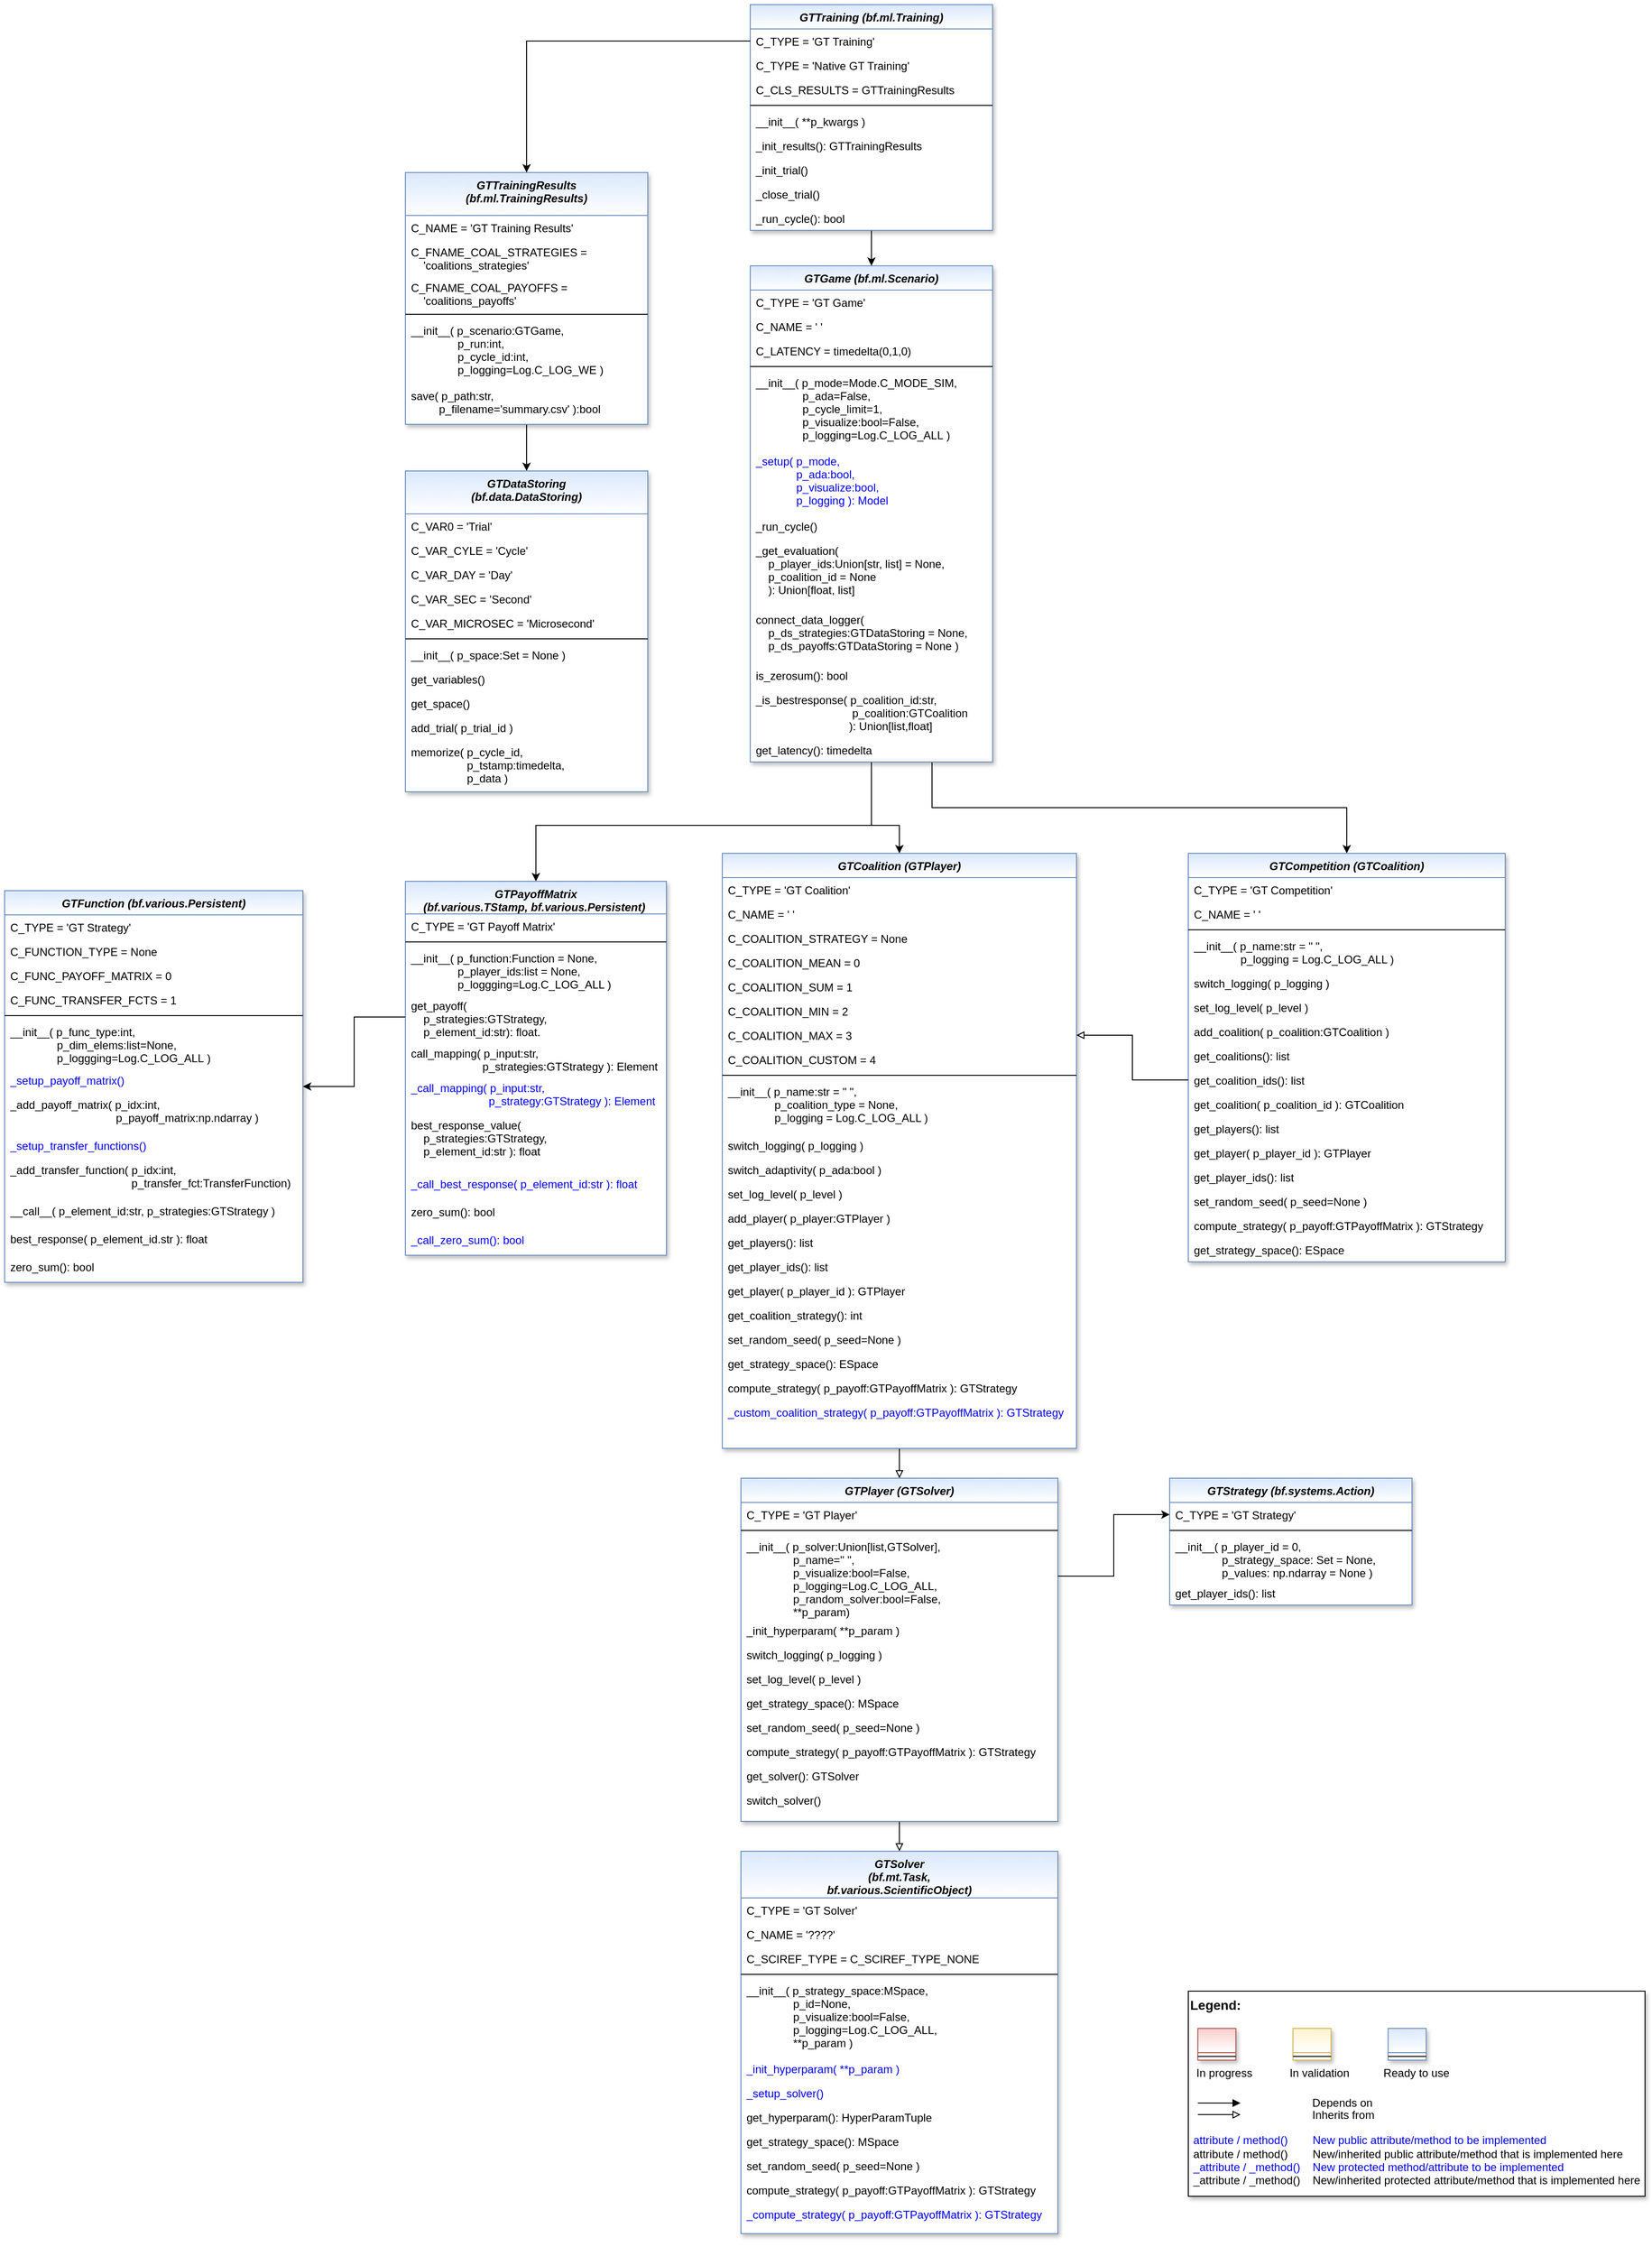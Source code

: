 <mxfile version="22.1.2" type="device">
  <diagram id="C5RBs43oDa-KdzZeNtuy" name="Page-1">
    <mxGraphModel dx="3770" dy="2610" grid="1" gridSize="10" guides="1" tooltips="1" connect="1" arrows="1" fold="1" page="1" pageScale="1" pageWidth="2336" pageHeight="1654" math="0" shadow="0">
      <root>
        <mxCell id="WIyWlLk6GJQsqaUBKTNV-0" />
        <mxCell id="WIyWlLk6GJQsqaUBKTNV-1" parent="WIyWlLk6GJQsqaUBKTNV-0" />
        <mxCell id="YwcJyiYA8xpYUULvoIaP-0" value="" style="group" parent="WIyWlLk6GJQsqaUBKTNV-1" vertex="1" connectable="0">
          <mxGeometry x="-400" y="1720" width="490" height="220" as="geometry" />
        </mxCell>
        <mxCell id="YwcJyiYA8xpYUULvoIaP-1" value="&lt;font color=&quot;#000000&quot; size=&quot;1&quot;&gt;&lt;b style=&quot;font-size: 14px&quot;&gt;Legend:&lt;br&gt;&lt;/b&gt;&lt;/font&gt;&lt;br&gt;&lt;br&gt;&lt;br&gt;&lt;font color=&quot;#0000ff&quot; style=&quot;font-size: 6px&quot;&gt;&lt;br&gt;&lt;/font&gt;&lt;span style=&quot;color: rgb(0 , 0 , 0)&quot;&gt;&lt;font style=&quot;font-size: 4px&quot;&gt;&amp;nbsp; &amp;nbsp;&lt;/font&gt;&amp;nbsp;In progress&amp;nbsp; &amp;nbsp; &amp;nbsp; &amp;nbsp; &amp;nbsp; &amp;nbsp; In validation&amp;nbsp; &amp;nbsp; &amp;nbsp; &amp;nbsp; &amp;nbsp; &amp;nbsp;Ready to use&lt;/span&gt;&lt;font color=&quot;#000000&quot;&gt;&amp;nbsp;&lt;br&gt;&lt;/font&gt;&lt;font color=&quot;#0000ff&quot;&gt;&lt;br&gt;&lt;br&gt;&lt;br&gt;&lt;br&gt;&amp;nbsp;attribute / method()&amp;nbsp; &amp;nbsp; &amp;nbsp; &amp;nbsp; New public attribute/method to be implemented&lt;/font&gt;&lt;br&gt;&lt;font color=&quot;#000000&quot;&gt;&amp;nbsp;&lt;/font&gt;&lt;font color=&quot;#000000&quot;&gt;attribute / method()&lt;span&gt; &lt;/span&gt;&amp;nbsp; &amp;nbsp; &amp;nbsp; &amp;nbsp;New/inherited public attribute/method that is implemented here&lt;br&gt;&lt;/font&gt;&lt;font color=&quot;#0000ff&quot;&gt;&amp;nbsp;_attribute /&amp;nbsp;&lt;/font&gt;&lt;font color=&quot;#0000ff&quot;&gt;_method()&amp;nbsp; &amp;nbsp; New protected method/attribute to be implemented&lt;/font&gt;&lt;br&gt;&lt;font color=&quot;#000000&quot;&gt;&amp;nbsp;_attribute / _method()&amp;nbsp; &amp;nbsp; New/inherited protected attribute/method that is implemented here&lt;br&gt;&lt;/font&gt;&lt;font color=&quot;#000000&quot;&gt;&lt;br&gt;&lt;br&gt;&lt;br&gt;&lt;br&gt;&lt;br&gt;&lt;/font&gt;" style="text;html=1;align=left;verticalAlign=top;whiteSpace=wrap;rounded=0;fontColor=#006600;strokeColor=#000000;shadow=1;fillColor=#ffffff;" parent="YwcJyiYA8xpYUULvoIaP-0" vertex="1">
          <mxGeometry width="490.0" height="220" as="geometry" />
        </mxCell>
        <mxCell id="YwcJyiYA8xpYUULvoIaP-2" value="Depends on" style="endArrow=block;html=1;labelPosition=right;verticalLabelPosition=middle;align=left;verticalAlign=middle;endFill=1;fontSize=12;" parent="YwcJyiYA8xpYUULvoIaP-0" edge="1">
          <mxGeometry x="-1623.125" y="-2180" width="51.042" height="50" as="geometry">
            <mxPoint x="10.208" y="120.003" as="sourcePoint" />
            <mxPoint x="55.991" y="120.003" as="targetPoint" />
            <mxPoint x="98" as="offset" />
            <Array as="points">
              <mxPoint x="30.625" y="120" />
            </Array>
          </mxGeometry>
        </mxCell>
        <mxCell id="YwcJyiYA8xpYUULvoIaP-3" value="Inherits from" style="endArrow=block;html=1;labelPosition=right;verticalLabelPosition=middle;align=left;verticalAlign=middle;endFill=0;fontSize=12;" parent="YwcJyiYA8xpYUULvoIaP-0" edge="1">
          <mxGeometry x="-1623.125" y="-2180" width="51.042" height="50" as="geometry">
            <mxPoint x="10.208" y="132.385" as="sourcePoint" />
            <mxPoint x="55.991" y="132.385" as="targetPoint" />
            <mxPoint x="98" y="1" as="offset" />
          </mxGeometry>
        </mxCell>
        <mxCell id="YwcJyiYA8xpYUULvoIaP-4" value="" style="swimlane;fontStyle=3;align=center;verticalAlign=top;childLayout=stackLayout;horizontal=1;startSize=26;horizontalStack=0;resizeParent=1;resizeLast=0;collapsible=1;marginBottom=0;rounded=0;shadow=1;strokeWidth=1;fillColor=#f8cecc;strokeColor=#b85450;gradientColor=#ffffff;swimlaneFillColor=#ffffff;" parent="YwcJyiYA8xpYUULvoIaP-0" vertex="1">
          <mxGeometry x="10.208" y="40" width="40.833" height="34" as="geometry">
            <mxRectangle x="230" y="140" width="160" height="26" as="alternateBounds" />
          </mxGeometry>
        </mxCell>
        <mxCell id="YwcJyiYA8xpYUULvoIaP-5" value="" style="line;html=1;strokeWidth=1;align=left;verticalAlign=middle;spacingTop=-1;spacingLeft=3;spacingRight=3;rotatable=0;labelPosition=right;points=[];portConstraint=eastwest;" parent="YwcJyiYA8xpYUULvoIaP-4" vertex="1">
          <mxGeometry y="26" width="40.833" height="8" as="geometry" />
        </mxCell>
        <mxCell id="YwcJyiYA8xpYUULvoIaP-6" value="" style="swimlane;fontStyle=3;align=center;verticalAlign=top;childLayout=stackLayout;horizontal=1;startSize=26;horizontalStack=0;resizeParent=1;resizeLast=0;collapsible=1;marginBottom=0;rounded=0;shadow=1;strokeWidth=1;fillColor=#fff2cc;strokeColor=#d6b656;gradientColor=#ffffff;swimlaneFillColor=#ffffff;" parent="YwcJyiYA8xpYUULvoIaP-0" vertex="1">
          <mxGeometry x="112.292" y="40" width="40.833" height="34" as="geometry">
            <mxRectangle x="230" y="140" width="160" height="26" as="alternateBounds" />
          </mxGeometry>
        </mxCell>
        <mxCell id="YwcJyiYA8xpYUULvoIaP-7" value="" style="line;html=1;strokeWidth=1;align=left;verticalAlign=middle;spacingTop=-1;spacingLeft=3;spacingRight=3;rotatable=0;labelPosition=right;points=[];portConstraint=eastwest;" parent="YwcJyiYA8xpYUULvoIaP-6" vertex="1">
          <mxGeometry y="26" width="40.833" height="8" as="geometry" />
        </mxCell>
        <mxCell id="YwcJyiYA8xpYUULvoIaP-8" value="" style="swimlane;fontStyle=3;align=center;verticalAlign=top;childLayout=stackLayout;horizontal=1;startSize=26;horizontalStack=0;resizeParent=1;resizeLast=0;collapsible=1;marginBottom=0;rounded=0;shadow=1;strokeWidth=1;fillColor=#dae8fc;strokeColor=#6c8ebf;gradientColor=#ffffff;swimlaneFillColor=#ffffff;" parent="YwcJyiYA8xpYUULvoIaP-0" vertex="1">
          <mxGeometry x="214.375" y="40" width="40.833" height="34" as="geometry">
            <mxRectangle x="230" y="140" width="160" height="26" as="alternateBounds" />
          </mxGeometry>
        </mxCell>
        <mxCell id="YwcJyiYA8xpYUULvoIaP-9" value="" style="line;html=1;strokeWidth=1;align=left;verticalAlign=middle;spacingTop=-1;spacingLeft=3;spacingRight=3;rotatable=0;labelPosition=right;points=[];portConstraint=eastwest;" parent="YwcJyiYA8xpYUULvoIaP-8" vertex="1">
          <mxGeometry y="26" width="40.833" height="8" as="geometry" />
        </mxCell>
        <mxCell id="B3U6xe70-WNpAOuPaKyA-0" style="edgeStyle=orthogonalEdgeStyle;rounded=0;orthogonalLoop=1;jettySize=auto;html=1;exitX=0.5;exitY=1;exitDx=0;exitDy=0;strokeColor=#000000;fontSize=12;fontColor=#FF0000;entryX=0.5;entryY=0;entryDx=0;entryDy=0;" parent="WIyWlLk6GJQsqaUBKTNV-1" source="B3U6xe70-WNpAOuPaKyA-3" target="B3U6xe70-WNpAOuPaKyA-24" edge="1">
          <mxGeometry relative="1" as="geometry">
            <Array as="points">
              <mxPoint x="-740" y="470" />
              <mxPoint x="-710" y="470" />
            </Array>
            <mxPoint x="-611.44" y="534.836" as="sourcePoint" />
          </mxGeometry>
        </mxCell>
        <mxCell id="B3U6xe70-WNpAOuPaKyA-1" style="edgeStyle=orthogonalEdgeStyle;rounded=0;orthogonalLoop=1;jettySize=auto;html=1;exitX=0.5;exitY=1;exitDx=0;exitDy=0;strokeColor=#000000;fontSize=12;fontColor=#FF0000;entryX=0.5;entryY=0;entryDx=0;entryDy=0;" parent="WIyWlLk6GJQsqaUBKTNV-1" source="B3U6xe70-WNpAOuPaKyA-3" target="B3U6xe70-WNpAOuPaKyA-44" edge="1">
          <mxGeometry relative="1" as="geometry">
            <Array as="points">
              <mxPoint x="-740" y="470" />
              <mxPoint x="-1100" y="470" />
            </Array>
            <mxPoint x="-611.44" y="532.47" as="sourcePoint" />
          </mxGeometry>
        </mxCell>
        <mxCell id="B3U6xe70-WNpAOuPaKyA-2" style="edgeStyle=orthogonalEdgeStyle;rounded=0;orthogonalLoop=1;jettySize=auto;html=1;exitX=0.75;exitY=1;exitDx=0;exitDy=0;entryX=0.5;entryY=0;entryDx=0;entryDy=0;" parent="WIyWlLk6GJQsqaUBKTNV-1" source="B3U6xe70-WNpAOuPaKyA-3" target="B3U6xe70-WNpAOuPaKyA-70" edge="1">
          <mxGeometry relative="1" as="geometry" />
        </mxCell>
        <mxCell id="B3U6xe70-WNpAOuPaKyA-3" value="GTGame (bf.ml.Scenario)" style="swimlane;fontStyle=3;align=center;verticalAlign=top;childLayout=stackLayout;horizontal=1;startSize=26;horizontalStack=0;resizeParent=1;resizeLast=0;collapsible=1;marginBottom=0;rounded=0;shadow=1;strokeWidth=1;fillColor=#dae8fc;strokeColor=#6c8ebf;swimlaneFillColor=#ffffff;gradientColor=#FFFFFF;" parent="WIyWlLk6GJQsqaUBKTNV-1" vertex="1">
          <mxGeometry x="-870" y="-130" width="260" height="532" as="geometry">
            <mxRectangle x="230" y="140" width="160" height="26" as="alternateBounds" />
          </mxGeometry>
        </mxCell>
        <mxCell id="B3U6xe70-WNpAOuPaKyA-4" value="C_TYPE = &#39;GT Game&#39;" style="text;align=left;verticalAlign=top;spacingLeft=4;spacingRight=4;overflow=hidden;rotatable=0;points=[[0,0.5],[1,0.5]];portConstraint=eastwest;" parent="B3U6xe70-WNpAOuPaKyA-3" vertex="1">
          <mxGeometry y="26" width="260" height="26" as="geometry" />
        </mxCell>
        <mxCell id="B3U6xe70-WNpAOuPaKyA-128" value="C_NAME = &#39; &#39;" style="text;align=left;verticalAlign=top;spacingLeft=4;spacingRight=4;overflow=hidden;rotatable=0;points=[[0,0.5],[1,0.5]];portConstraint=eastwest;" parent="B3U6xe70-WNpAOuPaKyA-3" vertex="1">
          <mxGeometry y="52" width="260" height="26" as="geometry" />
        </mxCell>
        <mxCell id="rAsG8wgiOkF3qRqudW2F-1" value="C_LATENCY = timedelta(0,1,0)" style="text;align=left;verticalAlign=top;spacingLeft=4;spacingRight=4;overflow=hidden;rotatable=0;points=[[0,0.5],[1,0.5]];portConstraint=eastwest;" parent="B3U6xe70-WNpAOuPaKyA-3" vertex="1">
          <mxGeometry y="78" width="260" height="26" as="geometry" />
        </mxCell>
        <mxCell id="B3U6xe70-WNpAOuPaKyA-5" value="" style="line;html=1;strokeWidth=1;align=left;verticalAlign=middle;spacingTop=-1;spacingLeft=3;spacingRight=3;rotatable=0;labelPosition=right;points=[];portConstraint=eastwest;" parent="B3U6xe70-WNpAOuPaKyA-3" vertex="1">
          <mxGeometry y="104" width="260" height="8" as="geometry" />
        </mxCell>
        <mxCell id="B3U6xe70-WNpAOuPaKyA-6" value="__init__( p_mode=Mode.C_MODE_SIM,&#xa;               p_ada=False,&#xa;               p_cycle_limit=1,&#xa;               p_visualize:bool=False,&#xa;               p_logging=Log.C_LOG_ALL )" style="text;align=left;verticalAlign=top;spacingLeft=4;spacingRight=4;overflow=hidden;rotatable=0;points=[[0,0.5],[1,0.5]];portConstraint=eastwest;fontColor=#000000;strokeColor=none;dashed=1;" parent="B3U6xe70-WNpAOuPaKyA-3" vertex="1">
          <mxGeometry y="112" width="260" height="84" as="geometry" />
        </mxCell>
        <mxCell id="B3U6xe70-WNpAOuPaKyA-7" value="_setup( p_mode,&#xa;             p_ada:bool,&#xa;             p_visualize:bool,&#xa;             p_logging ): Model" style="text;align=left;verticalAlign=top;spacingLeft=4;spacingRight=4;overflow=hidden;rotatable=0;points=[[0,0.5],[1,0.5]];portConstraint=eastwest;fontColor=#0000FF;" parent="B3U6xe70-WNpAOuPaKyA-3" vertex="1">
          <mxGeometry y="196" width="260" height="70" as="geometry" />
        </mxCell>
        <mxCell id="B3U6xe70-WNpAOuPaKyA-8" value="_run_cycle()" style="text;align=left;verticalAlign=top;spacingLeft=4;spacingRight=4;overflow=hidden;rotatable=0;points=[[0,0.5],[1,0.5]];portConstraint=eastwest;" parent="B3U6xe70-WNpAOuPaKyA-3" vertex="1">
          <mxGeometry y="266" width="260" height="26" as="geometry" />
        </mxCell>
        <mxCell id="B3U6xe70-WNpAOuPaKyA-9" value="_get_evaluation(&#xa;    p_player_ids:Union[str, list] = None,&#xa;    p_coalition_id = None&#xa;    ): Union[float, list]" style="text;align=left;verticalAlign=top;spacingLeft=4;spacingRight=4;overflow=hidden;rotatable=0;points=[[0,0.5],[1,0.5]];portConstraint=eastwest;" parent="B3U6xe70-WNpAOuPaKyA-3" vertex="1">
          <mxGeometry y="292" width="260" height="74" as="geometry" />
        </mxCell>
        <mxCell id="B3U6xe70-WNpAOuPaKyA-129" value="connect_data_logger(&#xa;    p_ds_strategies:GTDataStoring = None,&#xa;    p_ds_payoffs:GTDataStoring = None )" style="text;align=left;verticalAlign=top;spacingLeft=4;spacingRight=4;overflow=hidden;rotatable=0;points=[[0,0.5],[1,0.5]];portConstraint=eastwest;" parent="B3U6xe70-WNpAOuPaKyA-3" vertex="1">
          <mxGeometry y="366" width="260" height="60" as="geometry" />
        </mxCell>
        <mxCell id="r4KT35VXYHTNUlkVge_L-0" value="is_zerosum(): bool" style="text;align=left;verticalAlign=top;spacingLeft=4;spacingRight=4;overflow=hidden;rotatable=0;points=[[0,0.5],[1,0.5]];portConstraint=eastwest;fontColor=#000000;" parent="B3U6xe70-WNpAOuPaKyA-3" vertex="1">
          <mxGeometry y="426" width="260" height="26" as="geometry" />
        </mxCell>
        <mxCell id="r4KT35VXYHTNUlkVge_L-1" value="_is_bestresponse( p_coalition_id:str,&#xa;                               p_coalition:GTCoalition&#xa;                              ): Union[list,float]&#xa;" style="text;align=left;verticalAlign=top;spacingLeft=4;spacingRight=4;overflow=hidden;rotatable=0;points=[[0,0.5],[1,0.5]];portConstraint=eastwest;fontColor=#000000;" parent="B3U6xe70-WNpAOuPaKyA-3" vertex="1">
          <mxGeometry y="452" width="260" height="54" as="geometry" />
        </mxCell>
        <mxCell id="rAsG8wgiOkF3qRqudW2F-2" value="get_latency(): timedelta" style="text;align=left;verticalAlign=top;spacingLeft=4;spacingRight=4;overflow=hidden;rotatable=0;points=[[0,0.5],[1,0.5]];portConstraint=eastwest;fontColor=#000000;" parent="B3U6xe70-WNpAOuPaKyA-3" vertex="1">
          <mxGeometry y="506" width="260" height="26" as="geometry" />
        </mxCell>
        <mxCell id="B3U6xe70-WNpAOuPaKyA-10" style="edgeStyle=orthogonalEdgeStyle;rounded=0;orthogonalLoop=1;jettySize=auto;html=1;exitX=0.5;exitY=1;exitDx=0;exitDy=0;strokeColor=#000000;fontSize=12;fontColor=#FF0000;endArrow=block;endFill=0;" parent="WIyWlLk6GJQsqaUBKTNV-1" source="B3U6xe70-WNpAOuPaKyA-11" target="B3U6xe70-WNpAOuPaKyA-34" edge="1">
          <mxGeometry relative="1" as="geometry" />
        </mxCell>
        <mxCell id="B3U6xe70-WNpAOuPaKyA-11" value="GTPlayer (GTSolver)" style="swimlane;fontStyle=3;align=center;verticalAlign=top;childLayout=stackLayout;horizontal=1;startSize=26;horizontalStack=0;resizeParent=1;resizeLast=0;collapsible=1;marginBottom=0;rounded=0;shadow=1;strokeWidth=1;fillColor=#dae8fc;strokeColor=#6c8ebf;swimlaneFillColor=#ffffff;gradientColor=#FFFFFF;" parent="WIyWlLk6GJQsqaUBKTNV-1" vertex="1">
          <mxGeometry x="-880" y="1170" width="340" height="368" as="geometry">
            <mxRectangle x="230" y="140" width="160" height="26" as="alternateBounds" />
          </mxGeometry>
        </mxCell>
        <mxCell id="B3U6xe70-WNpAOuPaKyA-12" value="C_TYPE = &#39;GT Player&#39;" style="text;align=left;verticalAlign=top;spacingLeft=4;spacingRight=4;overflow=hidden;rotatable=0;points=[[0,0.5],[1,0.5]];portConstraint=eastwest;" parent="B3U6xe70-WNpAOuPaKyA-11" vertex="1">
          <mxGeometry y="26" width="340" height="26" as="geometry" />
        </mxCell>
        <mxCell id="B3U6xe70-WNpAOuPaKyA-13" value="" style="line;html=1;strokeWidth=1;align=left;verticalAlign=middle;spacingTop=-1;spacingLeft=3;spacingRight=3;rotatable=0;labelPosition=right;points=[];portConstraint=eastwest;" parent="B3U6xe70-WNpAOuPaKyA-11" vertex="1">
          <mxGeometry y="52" width="340" height="8" as="geometry" />
        </mxCell>
        <mxCell id="B3U6xe70-WNpAOuPaKyA-14" value="__init__( p_solver:Union[list,GTSolver],&#xa;               p_name=&#39;&#39; &quot;,&#xa;               p_visualize:bool=False,&#xa;               p_logging=Log.C_LOG_ALL,&#xa;               p_random_solver:bool=False,&#xa;               **p_param)" style="text;align=left;verticalAlign=top;spacingLeft=4;spacingRight=4;overflow=hidden;rotatable=0;points=[[0,0.5],[1,0.5]];portConstraint=eastwest;fontColor=#000000;strokeColor=none;dashed=1;" parent="B3U6xe70-WNpAOuPaKyA-11" vertex="1">
          <mxGeometry y="60" width="340" height="90" as="geometry" />
        </mxCell>
        <mxCell id="B3U6xe70-WNpAOuPaKyA-15" value="_init_hyperparam( **p_param )" style="text;align=left;verticalAlign=top;spacingLeft=4;spacingRight=4;overflow=hidden;rotatable=0;points=[[0,0.5],[1,0.5]];portConstraint=eastwest;" parent="B3U6xe70-WNpAOuPaKyA-11" vertex="1">
          <mxGeometry y="150" width="340" height="26" as="geometry" />
        </mxCell>
        <mxCell id="B3U6xe70-WNpAOuPaKyA-100" value="switch_logging( p_logging )" style="text;align=left;verticalAlign=top;spacingLeft=4;spacingRight=4;overflow=hidden;rotatable=0;points=[[0,0.5],[1,0.5]];portConstraint=eastwest;" parent="B3U6xe70-WNpAOuPaKyA-11" vertex="1">
          <mxGeometry y="176" width="340" height="26" as="geometry" />
        </mxCell>
        <mxCell id="B3U6xe70-WNpAOuPaKyA-101" value="set_log_level( p_level )" style="text;align=left;verticalAlign=top;spacingLeft=4;spacingRight=4;overflow=hidden;rotatable=0;points=[[0,0.5],[1,0.5]];portConstraint=eastwest;" parent="B3U6xe70-WNpAOuPaKyA-11" vertex="1">
          <mxGeometry y="202" width="340" height="26" as="geometry" />
        </mxCell>
        <mxCell id="B3U6xe70-WNpAOuPaKyA-102" value="get_strategy_space(): MSpace" style="text;align=left;verticalAlign=top;spacingLeft=4;spacingRight=4;overflow=hidden;rotatable=0;points=[[0,0.5],[1,0.5]];portConstraint=eastwest;" parent="B3U6xe70-WNpAOuPaKyA-11" vertex="1">
          <mxGeometry y="228" width="340" height="26" as="geometry" />
        </mxCell>
        <mxCell id="B3U6xe70-WNpAOuPaKyA-16" value="set_random_seed( p_seed=None )" style="text;align=left;verticalAlign=top;spacingLeft=4;spacingRight=4;overflow=hidden;rotatable=0;points=[[0,0.5],[1,0.5]];portConstraint=eastwest;" parent="B3U6xe70-WNpAOuPaKyA-11" vertex="1">
          <mxGeometry y="254" width="340" height="26" as="geometry" />
        </mxCell>
        <mxCell id="B3U6xe70-WNpAOuPaKyA-17" value="compute_strategy( p_payoff:GTPayoffMatrix ): GTStrategy" style="text;align=left;verticalAlign=top;spacingLeft=4;spacingRight=4;overflow=hidden;rotatable=0;points=[[0,0.5],[1,0.5]];portConstraint=eastwest;" parent="B3U6xe70-WNpAOuPaKyA-11" vertex="1">
          <mxGeometry y="280" width="340" height="26" as="geometry" />
        </mxCell>
        <mxCell id="MyGx6jRDOTwCbTWjs4LP-0" value="get_solver(): GTSolver" style="text;align=left;verticalAlign=top;spacingLeft=4;spacingRight=4;overflow=hidden;rotatable=0;points=[[0,0.5],[1,0.5]];portConstraint=eastwest;" parent="B3U6xe70-WNpAOuPaKyA-11" vertex="1">
          <mxGeometry y="306" width="340" height="26" as="geometry" />
        </mxCell>
        <mxCell id="B3U6xe70-WNpAOuPaKyA-103" value="switch_solver()" style="text;align=left;verticalAlign=top;spacingLeft=4;spacingRight=4;overflow=hidden;rotatable=0;points=[[0,0.5],[1,0.5]];portConstraint=eastwest;" parent="B3U6xe70-WNpAOuPaKyA-11" vertex="1">
          <mxGeometry y="332" width="340" height="26" as="geometry" />
        </mxCell>
        <mxCell id="B3U6xe70-WNpAOuPaKyA-18" value="GTStrategy (bf.systems.Action)" style="swimlane;fontStyle=3;align=center;verticalAlign=top;childLayout=stackLayout;horizontal=1;startSize=26;horizontalStack=0;resizeParent=1;resizeLast=0;collapsible=1;marginBottom=0;rounded=0;shadow=1;strokeWidth=1;fillColor=#dae8fc;strokeColor=#6c8ebf;swimlaneFillColor=#ffffff;gradientColor=#FFFFFF;" parent="WIyWlLk6GJQsqaUBKTNV-1" vertex="1">
          <mxGeometry x="-420" y="1170" width="260" height="136" as="geometry">
            <mxRectangle x="230" y="140" width="160" height="26" as="alternateBounds" />
          </mxGeometry>
        </mxCell>
        <mxCell id="B3U6xe70-WNpAOuPaKyA-19" value="C_TYPE = &#39;GT Strategy&#39;" style="text;align=left;verticalAlign=top;spacingLeft=4;spacingRight=4;overflow=hidden;rotatable=0;points=[[0,0.5],[1,0.5]];portConstraint=eastwest;" parent="B3U6xe70-WNpAOuPaKyA-18" vertex="1">
          <mxGeometry y="26" width="260" height="26" as="geometry" />
        </mxCell>
        <mxCell id="B3U6xe70-WNpAOuPaKyA-20" value="" style="line;html=1;strokeWidth=1;align=left;verticalAlign=middle;spacingTop=-1;spacingLeft=3;spacingRight=3;rotatable=0;labelPosition=right;points=[];portConstraint=eastwest;" parent="B3U6xe70-WNpAOuPaKyA-18" vertex="1">
          <mxGeometry y="52" width="260" height="8" as="geometry" />
        </mxCell>
        <mxCell id="B3U6xe70-WNpAOuPaKyA-21" value="__init__( p_player_id = 0,&#xa;               p_strategy_space: Set = None,&#xa;               p_values: np.ndarray = None )" style="text;align=left;verticalAlign=top;spacingLeft=4;spacingRight=4;overflow=hidden;rotatable=0;points=[[0,0.5],[1,0.5]];portConstraint=eastwest;fontColor=#000000;strokeColor=none;dashed=1;" parent="B3U6xe70-WNpAOuPaKyA-18" vertex="1">
          <mxGeometry y="60" width="260" height="50" as="geometry" />
        </mxCell>
        <mxCell id="B3U6xe70-WNpAOuPaKyA-22" value="get_player_ids(): list" style="text;align=left;verticalAlign=top;spacingLeft=4;spacingRight=4;overflow=hidden;rotatable=0;points=[[0,0.5],[1,0.5]];portConstraint=eastwest;fontColor=#000000;strokeColor=none;dashed=1;" parent="B3U6xe70-WNpAOuPaKyA-18" vertex="1">
          <mxGeometry y="110" width="260" height="26" as="geometry" />
        </mxCell>
        <mxCell id="B3U6xe70-WNpAOuPaKyA-23" style="edgeStyle=orthogonalEdgeStyle;rounded=0;orthogonalLoop=1;jettySize=auto;html=1;exitX=0.5;exitY=1;exitDx=0;exitDy=0;entryX=0.5;entryY=0;entryDx=0;entryDy=0;strokeColor=#000000;fontSize=12;fontColor=#FF0000;endArrow=block;endFill=0;" parent="WIyWlLk6GJQsqaUBKTNV-1" source="B3U6xe70-WNpAOuPaKyA-24" target="B3U6xe70-WNpAOuPaKyA-11" edge="1">
          <mxGeometry relative="1" as="geometry" />
        </mxCell>
        <mxCell id="B3U6xe70-WNpAOuPaKyA-24" value="GTCoalition (GTPlayer)" style="swimlane;fontStyle=3;align=center;verticalAlign=top;childLayout=stackLayout;horizontal=1;startSize=26;horizontalStack=0;resizeParent=1;resizeLast=0;collapsible=1;marginBottom=0;rounded=0;shadow=1;strokeWidth=1;fillColor=#dae8fc;strokeColor=#6c8ebf;swimlaneFillColor=#ffffff;gradientColor=#FFFFFF;" parent="WIyWlLk6GJQsqaUBKTNV-1" vertex="1">
          <mxGeometry x="-900" y="500" width="380" height="638" as="geometry">
            <mxRectangle x="230" y="140" width="160" height="26" as="alternateBounds" />
          </mxGeometry>
        </mxCell>
        <mxCell id="B3U6xe70-WNpAOuPaKyA-25" value="C_TYPE = &#39;GT Coalition&#39;" style="text;align=left;verticalAlign=top;spacingLeft=4;spacingRight=4;overflow=hidden;rotatable=0;points=[[0,0.5],[1,0.5]];portConstraint=eastwest;" parent="B3U6xe70-WNpAOuPaKyA-24" vertex="1">
          <mxGeometry y="26" width="380" height="26" as="geometry" />
        </mxCell>
        <mxCell id="B3U6xe70-WNpAOuPaKyA-104" value="C_NAME = &#39; &#39;" style="text;align=left;verticalAlign=top;spacingLeft=4;spacingRight=4;overflow=hidden;rotatable=0;points=[[0,0.5],[1,0.5]];portConstraint=eastwest;" parent="B3U6xe70-WNpAOuPaKyA-24" vertex="1">
          <mxGeometry y="52" width="380" height="26" as="geometry" />
        </mxCell>
        <mxCell id="B3U6xe70-WNpAOuPaKyA-105" value="C_COALITION_STRATEGY = None" style="text;align=left;verticalAlign=top;spacingLeft=4;spacingRight=4;overflow=hidden;rotatable=0;points=[[0,0.5],[1,0.5]];portConstraint=eastwest;" parent="B3U6xe70-WNpAOuPaKyA-24" vertex="1">
          <mxGeometry y="78" width="380" height="26" as="geometry" />
        </mxCell>
        <mxCell id="B3U6xe70-WNpAOuPaKyA-110" value="C_COALITION_MEAN = 0" style="text;align=left;verticalAlign=top;spacingLeft=4;spacingRight=4;overflow=hidden;rotatable=0;points=[[0,0.5],[1,0.5]];portConstraint=eastwest;" parent="B3U6xe70-WNpAOuPaKyA-24" vertex="1">
          <mxGeometry y="104" width="380" height="26" as="geometry" />
        </mxCell>
        <mxCell id="B3U6xe70-WNpAOuPaKyA-109" value="C_COALITION_SUM = 1" style="text;align=left;verticalAlign=top;spacingLeft=4;spacingRight=4;overflow=hidden;rotatable=0;points=[[0,0.5],[1,0.5]];portConstraint=eastwest;" parent="B3U6xe70-WNpAOuPaKyA-24" vertex="1">
          <mxGeometry y="130" width="380" height="26" as="geometry" />
        </mxCell>
        <mxCell id="B3U6xe70-WNpAOuPaKyA-107" value="C_COALITION_MIN = 2" style="text;align=left;verticalAlign=top;spacingLeft=4;spacingRight=4;overflow=hidden;rotatable=0;points=[[0,0.5],[1,0.5]];portConstraint=eastwest;" parent="B3U6xe70-WNpAOuPaKyA-24" vertex="1">
          <mxGeometry y="156" width="380" height="26" as="geometry" />
        </mxCell>
        <mxCell id="B3U6xe70-WNpAOuPaKyA-108" value="C_COALITION_MAX = 3" style="text;align=left;verticalAlign=top;spacingLeft=4;spacingRight=4;overflow=hidden;rotatable=0;points=[[0,0.5],[1,0.5]];portConstraint=eastwest;" parent="B3U6xe70-WNpAOuPaKyA-24" vertex="1">
          <mxGeometry y="182" width="380" height="26" as="geometry" />
        </mxCell>
        <mxCell id="B3U6xe70-WNpAOuPaKyA-106" value="C_COALITION_CUSTOM = 4" style="text;align=left;verticalAlign=top;spacingLeft=4;spacingRight=4;overflow=hidden;rotatable=0;points=[[0,0.5],[1,0.5]];portConstraint=eastwest;" parent="B3U6xe70-WNpAOuPaKyA-24" vertex="1">
          <mxGeometry y="208" width="380" height="26" as="geometry" />
        </mxCell>
        <mxCell id="B3U6xe70-WNpAOuPaKyA-26" value="" style="line;html=1;strokeWidth=1;align=left;verticalAlign=middle;spacingTop=-1;spacingLeft=3;spacingRight=3;rotatable=0;labelPosition=right;points=[];portConstraint=eastwest;" parent="B3U6xe70-WNpAOuPaKyA-24" vertex="1">
          <mxGeometry y="234" width="380" height="8" as="geometry" />
        </mxCell>
        <mxCell id="B3U6xe70-WNpAOuPaKyA-27" value="__init__( p_name:str = &quot; &quot;,&#xa;               p_coalition_type = None,&#xa;               p_logging = Log.C_LOG_ALL )" style="text;align=left;verticalAlign=top;spacingLeft=4;spacingRight=4;overflow=hidden;rotatable=0;points=[[0,0.5],[1,0.5]];portConstraint=eastwest;fontColor=#000000;strokeColor=none;dashed=1;" parent="B3U6xe70-WNpAOuPaKyA-24" vertex="1">
          <mxGeometry y="242" width="380" height="58" as="geometry" />
        </mxCell>
        <mxCell id="B3U6xe70-WNpAOuPaKyA-111" value="switch_logging( p_logging )" style="text;align=left;verticalAlign=top;spacingLeft=4;spacingRight=4;overflow=hidden;rotatable=0;points=[[0,0.5],[1,0.5]];portConstraint=eastwest;" parent="B3U6xe70-WNpAOuPaKyA-24" vertex="1">
          <mxGeometry y="300" width="380" height="26" as="geometry" />
        </mxCell>
        <mxCell id="q94ubmj8k_Kv9LnCzs1b-0" value="switch_adaptivity( p_ada:bool )" style="text;align=left;verticalAlign=top;spacingLeft=4;spacingRight=4;overflow=hidden;rotatable=0;points=[[0,0.5],[1,0.5]];portConstraint=eastwest;" parent="B3U6xe70-WNpAOuPaKyA-24" vertex="1">
          <mxGeometry y="326" width="380" height="26" as="geometry" />
        </mxCell>
        <mxCell id="B3U6xe70-WNpAOuPaKyA-112" value="set_log_level( p_level )" style="text;align=left;verticalAlign=top;spacingLeft=4;spacingRight=4;overflow=hidden;rotatable=0;points=[[0,0.5],[1,0.5]];portConstraint=eastwest;" parent="B3U6xe70-WNpAOuPaKyA-24" vertex="1">
          <mxGeometry y="352" width="380" height="26" as="geometry" />
        </mxCell>
        <mxCell id="B3U6xe70-WNpAOuPaKyA-28" value="add_player( p_player:GTPlayer )" style="text;align=left;verticalAlign=top;spacingLeft=4;spacingRight=4;overflow=hidden;rotatable=0;points=[[0,0.5],[1,0.5]];portConstraint=eastwest;" parent="B3U6xe70-WNpAOuPaKyA-24" vertex="1">
          <mxGeometry y="378" width="380" height="26" as="geometry" />
        </mxCell>
        <mxCell id="B3U6xe70-WNpAOuPaKyA-29" value="get_players(): list" style="text;align=left;verticalAlign=top;spacingLeft=4;spacingRight=4;overflow=hidden;rotatable=0;points=[[0,0.5],[1,0.5]];portConstraint=eastwest;" parent="B3U6xe70-WNpAOuPaKyA-24" vertex="1">
          <mxGeometry y="404" width="380" height="26" as="geometry" />
        </mxCell>
        <mxCell id="B3U6xe70-WNpAOuPaKyA-30" value="get_player_ids(): list" style="text;align=left;verticalAlign=top;spacingLeft=4;spacingRight=4;overflow=hidden;rotatable=0;points=[[0,0.5],[1,0.5]];portConstraint=eastwest;" parent="B3U6xe70-WNpAOuPaKyA-24" vertex="1">
          <mxGeometry y="430" width="380" height="26" as="geometry" />
        </mxCell>
        <mxCell id="B3U6xe70-WNpAOuPaKyA-31" value="get_player( p_player_id ): GTPlayer" style="text;align=left;verticalAlign=top;spacingLeft=4;spacingRight=4;overflow=hidden;rotatable=0;points=[[0,0.5],[1,0.5]];portConstraint=eastwest;" parent="B3U6xe70-WNpAOuPaKyA-24" vertex="1">
          <mxGeometry y="456" width="380" height="26" as="geometry" />
        </mxCell>
        <mxCell id="B3U6xe70-WNpAOuPaKyA-114" value="get_coalition_strategy(): int" style="text;align=left;verticalAlign=top;spacingLeft=4;spacingRight=4;overflow=hidden;rotatable=0;points=[[0,0.5],[1,0.5]];portConstraint=eastwest;" parent="B3U6xe70-WNpAOuPaKyA-24" vertex="1">
          <mxGeometry y="482" width="380" height="26" as="geometry" />
        </mxCell>
        <mxCell id="B3U6xe70-WNpAOuPaKyA-32" value="set_random_seed( p_seed=None )" style="text;align=left;verticalAlign=top;spacingLeft=4;spacingRight=4;overflow=hidden;rotatable=0;points=[[0,0.5],[1,0.5]];portConstraint=eastwest;" parent="B3U6xe70-WNpAOuPaKyA-24" vertex="1">
          <mxGeometry y="508" width="380" height="26" as="geometry" />
        </mxCell>
        <mxCell id="B3U6xe70-WNpAOuPaKyA-115" value="get_strategy_space(): ESpace" style="text;align=left;verticalAlign=top;spacingLeft=4;spacingRight=4;overflow=hidden;rotatable=0;points=[[0,0.5],[1,0.5]];portConstraint=eastwest;" parent="B3U6xe70-WNpAOuPaKyA-24" vertex="1">
          <mxGeometry y="534" width="380" height="26" as="geometry" />
        </mxCell>
        <mxCell id="B3U6xe70-WNpAOuPaKyA-33" value="compute_strategy( p_payoff:GTPayoffMatrix ): GTStrategy" style="text;align=left;verticalAlign=top;spacingLeft=4;spacingRight=4;overflow=hidden;rotatable=0;points=[[0,0.5],[1,0.5]];portConstraint=eastwest;" parent="B3U6xe70-WNpAOuPaKyA-24" vertex="1">
          <mxGeometry y="560" width="380" height="26" as="geometry" />
        </mxCell>
        <mxCell id="r4KT35VXYHTNUlkVge_L-2" value="_custom_coalition_strategy( p_payoff:GTPayoffMatrix ): GTStrategy" style="text;align=left;verticalAlign=top;spacingLeft=4;spacingRight=4;overflow=hidden;rotatable=0;points=[[0,0.5],[1,0.5]];portConstraint=eastwest;fontColor=#0000FF;" parent="B3U6xe70-WNpAOuPaKyA-24" vertex="1">
          <mxGeometry y="586" width="380" height="26" as="geometry" />
        </mxCell>
        <mxCell id="B3U6xe70-WNpAOuPaKyA-34" value="GTSolver&#xa;(bf.mt.Task,&#xa;bf.various.ScientificObject)" style="swimlane;fontStyle=3;align=center;verticalAlign=top;childLayout=stackLayout;horizontal=1;startSize=50;horizontalStack=0;resizeParent=1;resizeLast=0;collapsible=1;marginBottom=0;rounded=0;shadow=1;strokeWidth=1;fillColor=#dae8fc;strokeColor=#6c8ebf;swimlaneFillColor=#ffffff;gradientColor=#FFFFFF;" parent="WIyWlLk6GJQsqaUBKTNV-1" vertex="1">
          <mxGeometry x="-880" y="1570" width="340" height="410" as="geometry">
            <mxRectangle x="230" y="140" width="160" height="26" as="alternateBounds" />
          </mxGeometry>
        </mxCell>
        <mxCell id="B3U6xe70-WNpAOuPaKyA-35" value="C_TYPE = &#39;GT Solver&#39;" style="text;align=left;verticalAlign=top;spacingLeft=4;spacingRight=4;overflow=hidden;rotatable=0;points=[[0,0.5],[1,0.5]];portConstraint=eastwest;" parent="B3U6xe70-WNpAOuPaKyA-34" vertex="1">
          <mxGeometry y="50" width="340" height="26" as="geometry" />
        </mxCell>
        <mxCell id="B3U6xe70-WNpAOuPaKyA-96" value="C_NAME = &#39;????&#39;" style="text;align=left;verticalAlign=top;spacingLeft=4;spacingRight=4;overflow=hidden;rotatable=0;points=[[0,0.5],[1,0.5]];portConstraint=eastwest;" parent="B3U6xe70-WNpAOuPaKyA-34" vertex="1">
          <mxGeometry y="76" width="340" height="26" as="geometry" />
        </mxCell>
        <mxCell id="B3U6xe70-WNpAOuPaKyA-97" value="C_SCIREF_TYPE = C_SCIREF_TYPE_NONE" style="text;align=left;verticalAlign=top;spacingLeft=4;spacingRight=4;overflow=hidden;rotatable=0;points=[[0,0.5],[1,0.5]];portConstraint=eastwest;" parent="B3U6xe70-WNpAOuPaKyA-34" vertex="1">
          <mxGeometry y="102" width="340" height="26" as="geometry" />
        </mxCell>
        <mxCell id="B3U6xe70-WNpAOuPaKyA-36" value="" style="line;html=1;strokeWidth=1;align=left;verticalAlign=middle;spacingTop=-1;spacingLeft=3;spacingRight=3;rotatable=0;labelPosition=right;points=[];portConstraint=eastwest;" parent="B3U6xe70-WNpAOuPaKyA-34" vertex="1">
          <mxGeometry y="128" width="340" height="8" as="geometry" />
        </mxCell>
        <mxCell id="B3U6xe70-WNpAOuPaKyA-37" value="__init__( p_strategy_space:MSpace,&#xa;               p_id=None,&#xa;               p_visualize:bool=False,&#xa;               p_logging=Log.C_LOG_ALL,&#xa;               **p_param )" style="text;align=left;verticalAlign=top;spacingLeft=4;spacingRight=4;overflow=hidden;rotatable=0;points=[[0,0.5],[1,0.5]];portConstraint=eastwest;fontColor=#000000;strokeColor=none;dashed=1;" parent="B3U6xe70-WNpAOuPaKyA-34" vertex="1">
          <mxGeometry y="136" width="340" height="84" as="geometry" />
        </mxCell>
        <mxCell id="B3U6xe70-WNpAOuPaKyA-38" value="_init_hyperparam( **p_param )" style="text;align=left;verticalAlign=top;spacingLeft=4;spacingRight=4;overflow=hidden;rotatable=0;points=[[0,0.5],[1,0.5]];portConstraint=eastwest;fontColor=#0000FF;" parent="B3U6xe70-WNpAOuPaKyA-34" vertex="1">
          <mxGeometry y="220" width="340" height="26" as="geometry" />
        </mxCell>
        <mxCell id="B3U6xe70-WNpAOuPaKyA-39" value="_setup_solver()" style="text;align=left;verticalAlign=top;spacingLeft=4;spacingRight=4;overflow=hidden;rotatable=0;points=[[0,0.5],[1,0.5]];portConstraint=eastwest;fontColor=#0000FF;" parent="B3U6xe70-WNpAOuPaKyA-34" vertex="1">
          <mxGeometry y="246" width="340" height="26" as="geometry" />
        </mxCell>
        <mxCell id="B3U6xe70-WNpAOuPaKyA-40" value="get_hyperparam(): HyperParamTuple" style="text;align=left;verticalAlign=top;spacingLeft=4;spacingRight=4;overflow=hidden;rotatable=0;points=[[0,0.5],[1,0.5]];portConstraint=eastwest;" parent="B3U6xe70-WNpAOuPaKyA-34" vertex="1">
          <mxGeometry y="272" width="340" height="26" as="geometry" />
        </mxCell>
        <mxCell id="B3U6xe70-WNpAOuPaKyA-98" value="get_strategy_space(): MSpace" style="text;align=left;verticalAlign=top;spacingLeft=4;spacingRight=4;overflow=hidden;rotatable=0;points=[[0,0.5],[1,0.5]];portConstraint=eastwest;" parent="B3U6xe70-WNpAOuPaKyA-34" vertex="1">
          <mxGeometry y="298" width="340" height="26" as="geometry" />
        </mxCell>
        <mxCell id="B3U6xe70-WNpAOuPaKyA-41" value="set_random_seed( p_seed=None )" style="text;align=left;verticalAlign=top;spacingLeft=4;spacingRight=4;overflow=hidden;rotatable=0;points=[[0,0.5],[1,0.5]];portConstraint=eastwest;" parent="B3U6xe70-WNpAOuPaKyA-34" vertex="1">
          <mxGeometry y="324" width="340" height="26" as="geometry" />
        </mxCell>
        <mxCell id="B3U6xe70-WNpAOuPaKyA-42" value="compute_strategy( p_payoff:GTPayoffMatrix ): GTStrategy" style="text;align=left;verticalAlign=top;spacingLeft=4;spacingRight=4;overflow=hidden;rotatable=0;points=[[0,0.5],[1,0.5]];portConstraint=eastwest;" parent="B3U6xe70-WNpAOuPaKyA-34" vertex="1">
          <mxGeometry y="350" width="340" height="26" as="geometry" />
        </mxCell>
        <mxCell id="B3U6xe70-WNpAOuPaKyA-43" value="_compute_strategy( p_payoff:GTPayoffMatrix ): GTStrategy" style="text;align=left;verticalAlign=top;spacingLeft=4;spacingRight=4;overflow=hidden;rotatable=0;points=[[0,0.5],[1,0.5]];portConstraint=eastwest;fontColor=#0000FF;" parent="B3U6xe70-WNpAOuPaKyA-34" vertex="1">
          <mxGeometry y="376" width="340" height="26" as="geometry" />
        </mxCell>
        <mxCell id="B3U6xe70-WNpAOuPaKyA-44" value="GTPayoffMatrix&#xa;(bf.various.TStamp, bf.various.Persistent) " style="swimlane;fontStyle=3;align=center;verticalAlign=top;childLayout=stackLayout;horizontal=1;startSize=35;horizontalStack=0;resizeParent=1;resizeLast=0;collapsible=1;marginBottom=0;rounded=0;shadow=1;strokeWidth=1;fillColor=#dae8fc;strokeColor=#6c8ebf;swimlaneFillColor=#ffffff;gradientColor=#FFFFFF;" parent="WIyWlLk6GJQsqaUBKTNV-1" vertex="1">
          <mxGeometry x="-1240" y="530" width="280" height="401" as="geometry">
            <mxRectangle x="230" y="140" width="160" height="26" as="alternateBounds" />
          </mxGeometry>
        </mxCell>
        <mxCell id="B3U6xe70-WNpAOuPaKyA-45" value="C_TYPE = &#39;GT Payoff Matrix&#39;" style="text;align=left;verticalAlign=top;spacingLeft=4;spacingRight=4;overflow=hidden;rotatable=0;points=[[0,0.5],[1,0.5]];portConstraint=eastwest;" parent="B3U6xe70-WNpAOuPaKyA-44" vertex="1">
          <mxGeometry y="35" width="280" height="26" as="geometry" />
        </mxCell>
        <mxCell id="B3U6xe70-WNpAOuPaKyA-46" value="" style="line;html=1;strokeWidth=1;align=left;verticalAlign=middle;spacingTop=-1;spacingLeft=3;spacingRight=3;rotatable=0;labelPosition=right;points=[];portConstraint=eastwest;" parent="B3U6xe70-WNpAOuPaKyA-44" vertex="1">
          <mxGeometry y="61" width="280" height="8" as="geometry" />
        </mxCell>
        <mxCell id="B3U6xe70-WNpAOuPaKyA-47" value="__init__( p_function:Function = None,&#xa;               p_player_ids:list = None,&#xa;               p_loggging=Log.C_LOG_ALL )" style="text;align=left;verticalAlign=top;spacingLeft=4;spacingRight=4;overflow=hidden;rotatable=0;points=[[0,0.5],[1,0.5]];portConstraint=eastwest;fontColor=#000000;strokeColor=none;dashed=1;" parent="B3U6xe70-WNpAOuPaKyA-44" vertex="1">
          <mxGeometry y="69" width="280" height="51" as="geometry" />
        </mxCell>
        <mxCell id="B3U6xe70-WNpAOuPaKyA-48" value="get_payoff(&#xa;    p_strategies:GTStrategy,&#xa;    p_element_id:str): float." style="text;align=left;verticalAlign=top;spacingLeft=4;spacingRight=4;overflow=hidden;rotatable=0;points=[[0,0.5],[1,0.5]];portConstraint=eastwest;" parent="B3U6xe70-WNpAOuPaKyA-44" vertex="1">
          <mxGeometry y="120" width="280" height="51" as="geometry" />
        </mxCell>
        <mxCell id="B3U6xe70-WNpAOuPaKyA-49" value="call_mapping( p_input:str,&#xa;                       p_strategies:GTStrategy ): Element" style="text;align=left;verticalAlign=top;spacingLeft=4;spacingRight=4;overflow=hidden;rotatable=0;points=[[0,0.5],[1,0.5]];portConstraint=eastwest;fontColor=#000000;" parent="B3U6xe70-WNpAOuPaKyA-44" vertex="1">
          <mxGeometry y="171" width="280" height="37" as="geometry" />
        </mxCell>
        <mxCell id="B3U6xe70-WNpAOuPaKyA-50" value="_call_mapping( p_input:str,&#xa;                         p_strategy:GTStrategy ): Element" style="text;align=left;verticalAlign=top;spacingLeft=4;spacingRight=4;overflow=hidden;rotatable=0;points=[[0,0.5],[1,0.5]];portConstraint=eastwest;fontColor=#0000FF;" parent="B3U6xe70-WNpAOuPaKyA-44" vertex="1">
          <mxGeometry y="208" width="280" height="40" as="geometry" />
        </mxCell>
        <mxCell id="r4KT35VXYHTNUlkVge_L-3" value="best_response_value(&#xa;    p_strategies:GTStrategy,    &#xa;    p_element_id:str ): float" style="text;align=left;verticalAlign=top;spacingLeft=4;spacingRight=4;overflow=hidden;rotatable=0;points=[[0,0.5],[1,0.5]];portConstraint=eastwest;fontColor=#000000;" parent="B3U6xe70-WNpAOuPaKyA-44" vertex="1">
          <mxGeometry y="248" width="280" height="63" as="geometry" />
        </mxCell>
        <mxCell id="r4KT35VXYHTNUlkVge_L-14" value="_call_best_response( p_element_id:str ): float" style="text;align=left;verticalAlign=top;spacingLeft=4;spacingRight=4;overflow=hidden;rotatable=0;points=[[0,0.5],[1,0.5]];portConstraint=eastwest;fontColor=#0000FF;" parent="B3U6xe70-WNpAOuPaKyA-44" vertex="1">
          <mxGeometry y="311" width="280" height="30" as="geometry" />
        </mxCell>
        <mxCell id="r4KT35VXYHTNUlkVge_L-16" value="zero_sum(): bool" style="text;align=left;verticalAlign=top;spacingLeft=4;spacingRight=4;overflow=hidden;rotatable=0;points=[[0,0.5],[1,0.5]];portConstraint=eastwest;fontColor=#000000;strokeColor=none;dashed=1;" parent="B3U6xe70-WNpAOuPaKyA-44" vertex="1">
          <mxGeometry y="341" width="280" height="30" as="geometry" />
        </mxCell>
        <mxCell id="r4KT35VXYHTNUlkVge_L-17" value="_call_zero_sum(): bool" style="text;align=left;verticalAlign=top;spacingLeft=4;spacingRight=4;overflow=hidden;rotatable=0;points=[[0,0.5],[1,0.5]];portConstraint=eastwest;fontColor=#0000FF;strokeColor=none;dashed=1;" parent="B3U6xe70-WNpAOuPaKyA-44" vertex="1">
          <mxGeometry y="371" width="280" height="30" as="geometry" />
        </mxCell>
        <mxCell id="B3U6xe70-WNpAOuPaKyA-52" style="edgeStyle=orthogonalEdgeStyle;rounded=0;orthogonalLoop=1;jettySize=auto;html=1;exitX=1;exitY=0.5;exitDx=0;exitDy=0;entryX=0;entryY=0.5;entryDx=0;entryDy=0;strokeColor=#000000;fontSize=12;fontColor=#FF0000;endArrow=classic;endFill=1;" parent="WIyWlLk6GJQsqaUBKTNV-1" source="B3U6xe70-WNpAOuPaKyA-14" target="B3U6xe70-WNpAOuPaKyA-19" edge="1">
          <mxGeometry relative="1" as="geometry" />
        </mxCell>
        <mxCell id="B3U6xe70-WNpAOuPaKyA-55" style="edgeStyle=orthogonalEdgeStyle;rounded=0;orthogonalLoop=1;jettySize=auto;html=1;exitX=0.5;exitY=1;exitDx=0;exitDy=0;entryX=0.5;entryY=0;entryDx=0;entryDy=0;" parent="WIyWlLk6GJQsqaUBKTNV-1" source="B3U6xe70-WNpAOuPaKyA-56" target="B3U6xe70-WNpAOuPaKyA-3" edge="1">
          <mxGeometry relative="1" as="geometry" />
        </mxCell>
        <mxCell id="B3U6xe70-WNpAOuPaKyA-56" value="GTTraining (bf.ml.Training)" style="swimlane;fontStyle=3;align=center;verticalAlign=top;childLayout=stackLayout;horizontal=1;startSize=26;horizontalStack=0;resizeParent=1;resizeLast=0;collapsible=1;marginBottom=0;rounded=0;shadow=1;strokeWidth=1;fillColor=#dae8fc;strokeColor=#6c8ebf;swimlaneFillColor=#ffffff;gradientColor=#FFFFFF;" parent="WIyWlLk6GJQsqaUBKTNV-1" vertex="1">
          <mxGeometry x="-870" y="-410" width="260" height="242" as="geometry">
            <mxRectangle x="230" y="140" width="160" height="26" as="alternateBounds" />
          </mxGeometry>
        </mxCell>
        <mxCell id="B3U6xe70-WNpAOuPaKyA-57" value="C_TYPE = &#39;GT Training&#39;" style="text;align=left;verticalAlign=top;spacingLeft=4;spacingRight=4;overflow=hidden;rotatable=0;points=[[0,0.5],[1,0.5]];portConstraint=eastwest;" parent="B3U6xe70-WNpAOuPaKyA-56" vertex="1">
          <mxGeometry y="26" width="260" height="26" as="geometry" />
        </mxCell>
        <mxCell id="rAsG8wgiOkF3qRqudW2F-0" value="C_TYPE = &#39;Native GT Training&#39;" style="text;align=left;verticalAlign=top;spacingLeft=4;spacingRight=4;overflow=hidden;rotatable=0;points=[[0,0.5],[1,0.5]];portConstraint=eastwest;" parent="B3U6xe70-WNpAOuPaKyA-56" vertex="1">
          <mxGeometry y="52" width="260" height="26" as="geometry" />
        </mxCell>
        <mxCell id="B3U6xe70-WNpAOuPaKyA-132" value="C_CLS_RESULTS = GTTrainingResults" style="text;align=left;verticalAlign=top;spacingLeft=4;spacingRight=4;overflow=hidden;rotatable=0;points=[[0,0.5],[1,0.5]];portConstraint=eastwest;" parent="B3U6xe70-WNpAOuPaKyA-56" vertex="1">
          <mxGeometry y="78" width="260" height="26" as="geometry" />
        </mxCell>
        <mxCell id="B3U6xe70-WNpAOuPaKyA-58" value="" style="line;html=1;strokeWidth=1;align=left;verticalAlign=middle;spacingTop=-1;spacingLeft=3;spacingRight=3;rotatable=0;labelPosition=right;points=[];portConstraint=eastwest;" parent="B3U6xe70-WNpAOuPaKyA-56" vertex="1">
          <mxGeometry y="104" width="260" height="8" as="geometry" />
        </mxCell>
        <mxCell id="B3U6xe70-WNpAOuPaKyA-59" value="__init__( **p_kwargs )" style="text;align=left;verticalAlign=top;spacingLeft=4;spacingRight=4;overflow=hidden;rotatable=0;points=[[0,0.5],[1,0.5]];portConstraint=eastwest;fontColor=#000000;strokeColor=none;dashed=1;" parent="B3U6xe70-WNpAOuPaKyA-56" vertex="1">
          <mxGeometry y="112" width="260" height="26" as="geometry" />
        </mxCell>
        <mxCell id="B3U6xe70-WNpAOuPaKyA-133" value="_init_results(): GTTrainingResults" style="text;align=left;verticalAlign=top;spacingLeft=4;spacingRight=4;overflow=hidden;rotatable=0;points=[[0,0.5],[1,0.5]];portConstraint=eastwest;fontColor=#000000;strokeColor=none;dashed=1;" parent="B3U6xe70-WNpAOuPaKyA-56" vertex="1">
          <mxGeometry y="138" width="260" height="26" as="geometry" />
        </mxCell>
        <mxCell id="B3U6xe70-WNpAOuPaKyA-134" value="_init_trial()" style="text;align=left;verticalAlign=top;spacingLeft=4;spacingRight=4;overflow=hidden;rotatable=0;points=[[0,0.5],[1,0.5]];portConstraint=eastwest;fontColor=#000000;strokeColor=none;dashed=1;" parent="B3U6xe70-WNpAOuPaKyA-56" vertex="1">
          <mxGeometry y="164" width="260" height="26" as="geometry" />
        </mxCell>
        <mxCell id="B3U6xe70-WNpAOuPaKyA-135" value="_close_trial()" style="text;align=left;verticalAlign=top;spacingLeft=4;spacingRight=4;overflow=hidden;rotatable=0;points=[[0,0.5],[1,0.5]];portConstraint=eastwest;fontColor=#000000;strokeColor=none;dashed=1;" parent="B3U6xe70-WNpAOuPaKyA-56" vertex="1">
          <mxGeometry y="190" width="260" height="26" as="geometry" />
        </mxCell>
        <mxCell id="B3U6xe70-WNpAOuPaKyA-136" value="_run_cycle(): bool" style="text;align=left;verticalAlign=top;spacingLeft=4;spacingRight=4;overflow=hidden;rotatable=0;points=[[0,0.5],[1,0.5]];portConstraint=eastwest;fontColor=#000000;strokeColor=none;dashed=1;" parent="B3U6xe70-WNpAOuPaKyA-56" vertex="1">
          <mxGeometry y="216" width="260" height="26" as="geometry" />
        </mxCell>
        <mxCell id="B3U6xe70-WNpAOuPaKyA-70" value="GTCompetition (GTCoalition)" style="swimlane;fontStyle=3;align=center;verticalAlign=top;childLayout=stackLayout;horizontal=1;startSize=26;horizontalStack=0;resizeParent=1;resizeLast=0;collapsible=1;marginBottom=0;rounded=0;shadow=1;strokeWidth=1;fillColor=#dae8fc;strokeColor=#6c8ebf;swimlaneFillColor=#ffffff;gradientColor=#FFFFFF;" parent="WIyWlLk6GJQsqaUBKTNV-1" vertex="1">
          <mxGeometry x="-400" y="500" width="340" height="438" as="geometry">
            <mxRectangle x="230" y="140" width="160" height="26" as="alternateBounds" />
          </mxGeometry>
        </mxCell>
        <mxCell id="B3U6xe70-WNpAOuPaKyA-71" value="C_TYPE = &#39;GT Competition&#39;" style="text;align=left;verticalAlign=top;spacingLeft=4;spacingRight=4;overflow=hidden;rotatable=0;points=[[0,0.5],[1,0.5]];portConstraint=eastwest;" parent="B3U6xe70-WNpAOuPaKyA-70" vertex="1">
          <mxGeometry y="26" width="340" height="26" as="geometry" />
        </mxCell>
        <mxCell id="B3U6xe70-WNpAOuPaKyA-117" value="C_NAME = &#39; &#39;" style="text;align=left;verticalAlign=top;spacingLeft=4;spacingRight=4;overflow=hidden;rotatable=0;points=[[0,0.5],[1,0.5]];portConstraint=eastwest;" parent="B3U6xe70-WNpAOuPaKyA-70" vertex="1">
          <mxGeometry y="52" width="340" height="26" as="geometry" />
        </mxCell>
        <mxCell id="B3U6xe70-WNpAOuPaKyA-72" value="" style="line;html=1;strokeWidth=1;align=left;verticalAlign=middle;spacingTop=-1;spacingLeft=3;spacingRight=3;rotatable=0;labelPosition=right;points=[];portConstraint=eastwest;" parent="B3U6xe70-WNpAOuPaKyA-70" vertex="1">
          <mxGeometry y="78" width="340" height="8" as="geometry" />
        </mxCell>
        <mxCell id="B3U6xe70-WNpAOuPaKyA-116" value="__init__( p_name:str = &quot; &quot;,&#xa;               p_logging = Log.C_LOG_ALL )" style="text;align=left;verticalAlign=top;spacingLeft=4;spacingRight=4;overflow=hidden;rotatable=0;points=[[0,0.5],[1,0.5]];portConstraint=eastwest;fontColor=#000000;strokeColor=none;dashed=1;" parent="B3U6xe70-WNpAOuPaKyA-70" vertex="1">
          <mxGeometry y="86" width="340" height="40" as="geometry" />
        </mxCell>
        <mxCell id="B3U6xe70-WNpAOuPaKyA-118" value="switch_logging( p_logging )" style="text;align=left;verticalAlign=top;spacingLeft=4;spacingRight=4;overflow=hidden;rotatable=0;points=[[0,0.5],[1,0.5]];portConstraint=eastwest;" parent="B3U6xe70-WNpAOuPaKyA-70" vertex="1">
          <mxGeometry y="126" width="340" height="26" as="geometry" />
        </mxCell>
        <mxCell id="B3U6xe70-WNpAOuPaKyA-119" value="set_log_level( p_level )" style="text;align=left;verticalAlign=top;spacingLeft=4;spacingRight=4;overflow=hidden;rotatable=0;points=[[0,0.5],[1,0.5]];portConstraint=eastwest;" parent="B3U6xe70-WNpAOuPaKyA-70" vertex="1">
          <mxGeometry y="152" width="340" height="26" as="geometry" />
        </mxCell>
        <mxCell id="B3U6xe70-WNpAOuPaKyA-74" value="add_coalition( p_coalition:GTCoalition )" style="text;align=left;verticalAlign=top;spacingLeft=4;spacingRight=4;overflow=hidden;rotatable=0;points=[[0,0.5],[1,0.5]];portConstraint=eastwest;" parent="B3U6xe70-WNpAOuPaKyA-70" vertex="1">
          <mxGeometry y="178" width="340" height="26" as="geometry" />
        </mxCell>
        <mxCell id="B3U6xe70-WNpAOuPaKyA-76" value="get_coalitions(): list" style="text;align=left;verticalAlign=top;spacingLeft=4;spacingRight=4;overflow=hidden;rotatable=0;points=[[0,0.5],[1,0.5]];portConstraint=eastwest;" parent="B3U6xe70-WNpAOuPaKyA-70" vertex="1">
          <mxGeometry y="204" width="340" height="26" as="geometry" />
        </mxCell>
        <mxCell id="B3U6xe70-WNpAOuPaKyA-77" value="get_coalition_ids(): list" style="text;align=left;verticalAlign=top;spacingLeft=4;spacingRight=4;overflow=hidden;rotatable=0;points=[[0,0.5],[1,0.5]];portConstraint=eastwest;" parent="B3U6xe70-WNpAOuPaKyA-70" vertex="1">
          <mxGeometry y="230" width="340" height="26" as="geometry" />
        </mxCell>
        <mxCell id="B3U6xe70-WNpAOuPaKyA-75" value="get_coalition( p_coalition_id ): GTCoalition" style="text;align=left;verticalAlign=top;spacingLeft=4;spacingRight=4;overflow=hidden;rotatable=0;points=[[0,0.5],[1,0.5]];portConstraint=eastwest;" parent="B3U6xe70-WNpAOuPaKyA-70" vertex="1">
          <mxGeometry y="256" width="340" height="26" as="geometry" />
        </mxCell>
        <mxCell id="B3U6xe70-WNpAOuPaKyA-120" value="get_players(): list" style="text;align=left;verticalAlign=top;spacingLeft=4;spacingRight=4;overflow=hidden;rotatable=0;points=[[0,0.5],[1,0.5]];portConstraint=eastwest;" parent="B3U6xe70-WNpAOuPaKyA-70" vertex="1">
          <mxGeometry y="282" width="340" height="26" as="geometry" />
        </mxCell>
        <mxCell id="B3U6xe70-WNpAOuPaKyA-122" value="get_player( p_player_id ): GTPlayer" style="text;align=left;verticalAlign=top;spacingLeft=4;spacingRight=4;overflow=hidden;rotatable=0;points=[[0,0.5],[1,0.5]];portConstraint=eastwest;" parent="B3U6xe70-WNpAOuPaKyA-70" vertex="1">
          <mxGeometry y="308" width="340" height="26" as="geometry" />
        </mxCell>
        <mxCell id="B3U6xe70-WNpAOuPaKyA-121" value="get_player_ids(): list" style="text;align=left;verticalAlign=top;spacingLeft=4;spacingRight=4;overflow=hidden;rotatable=0;points=[[0,0.5],[1,0.5]];portConstraint=eastwest;" parent="B3U6xe70-WNpAOuPaKyA-70" vertex="1">
          <mxGeometry y="334" width="340" height="26" as="geometry" />
        </mxCell>
        <mxCell id="B3U6xe70-WNpAOuPaKyA-78" value="set_random_seed( p_seed=None )" style="text;align=left;verticalAlign=top;spacingLeft=4;spacingRight=4;overflow=hidden;rotatable=0;points=[[0,0.5],[1,0.5]];portConstraint=eastwest;" parent="B3U6xe70-WNpAOuPaKyA-70" vertex="1">
          <mxGeometry y="360" width="340" height="26" as="geometry" />
        </mxCell>
        <mxCell id="B3U6xe70-WNpAOuPaKyA-79" value="compute_strategy( p_payoff:GTPayoffMatrix ): GTStrategy" style="text;align=left;verticalAlign=top;spacingLeft=4;spacingRight=4;overflow=hidden;rotatable=0;points=[[0,0.5],[1,0.5]];portConstraint=eastwest;" parent="B3U6xe70-WNpAOuPaKyA-70" vertex="1">
          <mxGeometry y="386" width="340" height="26" as="geometry" />
        </mxCell>
        <mxCell id="PMxX15M9pB2yspiy_LXN-0" value="get_strategy_space(): ESpace" style="text;align=left;verticalAlign=top;spacingLeft=4;spacingRight=4;overflow=hidden;rotatable=0;points=[[0,0.5],[1,0.5]];portConstraint=eastwest;" vertex="1" parent="B3U6xe70-WNpAOuPaKyA-70">
          <mxGeometry y="412" width="340" height="26" as="geometry" />
        </mxCell>
        <mxCell id="B3U6xe70-WNpAOuPaKyA-80" style="edgeStyle=orthogonalEdgeStyle;rounded=0;orthogonalLoop=1;jettySize=auto;html=1;exitX=0;exitY=0.5;exitDx=0;exitDy=0;strokeColor=#000000;fontSize=12;fontColor=#FF0000;endArrow=block;endFill=0;entryX=1;entryY=0.5;entryDx=0;entryDy=0;" parent="WIyWlLk6GJQsqaUBKTNV-1" source="B3U6xe70-WNpAOuPaKyA-77" target="B3U6xe70-WNpAOuPaKyA-108" edge="1">
          <mxGeometry relative="1" as="geometry">
            <mxPoint x="-490" y="887" as="sourcePoint" />
            <mxPoint x="-420" y="630" as="targetPoint" />
          </mxGeometry>
        </mxCell>
        <mxCell id="B3U6xe70-WNpAOuPaKyA-81" style="edgeStyle=orthogonalEdgeStyle;rounded=0;orthogonalLoop=1;jettySize=auto;html=1;exitX=0.5;exitY=1;exitDx=0;exitDy=0;" parent="WIyWlLk6GJQsqaUBKTNV-1" source="B3U6xe70-WNpAOuPaKyA-82" target="B3U6xe70-WNpAOuPaKyA-87" edge="1">
          <mxGeometry relative="1" as="geometry" />
        </mxCell>
        <mxCell id="B3U6xe70-WNpAOuPaKyA-82" value="GTTrainingResults&#xa;(bf.ml.TrainingResults)" style="swimlane;fontStyle=3;align=center;verticalAlign=top;childLayout=stackLayout;horizontal=1;startSize=46;horizontalStack=0;resizeParent=1;resizeLast=0;collapsible=1;marginBottom=0;rounded=0;shadow=1;strokeWidth=1;fillColor=#dae8fc;strokeColor=#6c8ebf;swimlaneFillColor=#ffffff;gradientColor=#FFFFFF;" parent="WIyWlLk6GJQsqaUBKTNV-1" vertex="1">
          <mxGeometry x="-1240" y="-230" width="260" height="270" as="geometry">
            <mxRectangle x="230" y="140" width="160" height="26" as="alternateBounds" />
          </mxGeometry>
        </mxCell>
        <mxCell id="B3U6xe70-WNpAOuPaKyA-83" value="C_NAME = &#39;GT Training Results&#39;" style="text;align=left;verticalAlign=top;spacingLeft=4;spacingRight=4;overflow=hidden;rotatable=0;points=[[0,0.5],[1,0.5]];portConstraint=eastwest;" parent="B3U6xe70-WNpAOuPaKyA-82" vertex="1">
          <mxGeometry y="46" width="260" height="26" as="geometry" />
        </mxCell>
        <mxCell id="B3U6xe70-WNpAOuPaKyA-130" value="C_FNAME_COAL_STRATEGIES = &#xa;    &#39;coalitions_strategies&#39;" style="text;align=left;verticalAlign=top;spacingLeft=4;spacingRight=4;overflow=hidden;rotatable=0;points=[[0,0.5],[1,0.5]];portConstraint=eastwest;" parent="B3U6xe70-WNpAOuPaKyA-82" vertex="1">
          <mxGeometry y="72" width="260" height="38" as="geometry" />
        </mxCell>
        <mxCell id="B3U6xe70-WNpAOuPaKyA-131" value="C_FNAME_COAL_PAYOFFS = &#xa;    &#39;coalitions_payoffs&#39;" style="text;align=left;verticalAlign=top;spacingLeft=4;spacingRight=4;overflow=hidden;rotatable=0;points=[[0,0.5],[1,0.5]];portConstraint=eastwest;" parent="B3U6xe70-WNpAOuPaKyA-82" vertex="1">
          <mxGeometry y="110" width="260" height="38" as="geometry" />
        </mxCell>
        <mxCell id="B3U6xe70-WNpAOuPaKyA-84" value="" style="line;html=1;strokeWidth=1;align=left;verticalAlign=middle;spacingTop=-1;spacingLeft=3;spacingRight=3;rotatable=0;labelPosition=right;points=[];portConstraint=eastwest;" parent="B3U6xe70-WNpAOuPaKyA-82" vertex="1">
          <mxGeometry y="148" width="260" height="8" as="geometry" />
        </mxCell>
        <mxCell id="B3U6xe70-WNpAOuPaKyA-85" value="__init__( p_scenario:GTGame,&#xa;               p_run:int,&#xa;               p_cycle_id:int,&#xa;               p_logging=Log.C_LOG_WE )" style="text;align=left;verticalAlign=top;spacingLeft=4;spacingRight=4;overflow=hidden;rotatable=0;points=[[0,0.5],[1,0.5]];portConstraint=eastwest;fontColor=#000000;strokeColor=none;dashed=1;" parent="B3U6xe70-WNpAOuPaKyA-82" vertex="1">
          <mxGeometry y="156" width="260" height="70" as="geometry" />
        </mxCell>
        <mxCell id="B3U6xe70-WNpAOuPaKyA-86" value="save( p_path:str,&#xa;          p_filename=&#39;summary.csv&#39; ):bool" style="text;align=left;verticalAlign=top;spacingLeft=4;spacingRight=4;overflow=hidden;rotatable=0;points=[[0,0.5],[1,0.5]];portConstraint=eastwest;" parent="B3U6xe70-WNpAOuPaKyA-82" vertex="1">
          <mxGeometry y="226" width="260" height="44" as="geometry" />
        </mxCell>
        <mxCell id="B3U6xe70-WNpAOuPaKyA-87" value="GTDataStoring&#xa;(bf.data.DataStoring)" style="swimlane;fontStyle=3;align=center;verticalAlign=top;childLayout=stackLayout;horizontal=1;startSize=46;horizontalStack=0;resizeParent=1;resizeLast=0;collapsible=1;marginBottom=0;rounded=0;shadow=1;strokeWidth=1;fillColor=#dae8fc;strokeColor=#6c8ebf;swimlaneFillColor=#ffffff;gradientColor=#FFFFFF;" parent="WIyWlLk6GJQsqaUBKTNV-1" vertex="1">
          <mxGeometry x="-1240" y="90" width="260" height="344" as="geometry">
            <mxRectangle x="230" y="140" width="160" height="26" as="alternateBounds" />
          </mxGeometry>
        </mxCell>
        <mxCell id="B3U6xe70-WNpAOuPaKyA-88" value="C_VAR0 = &#39;Trial&#39;" style="text;align=left;verticalAlign=top;spacingLeft=4;spacingRight=4;overflow=hidden;rotatable=0;points=[[0,0.5],[1,0.5]];portConstraint=eastwest;" parent="B3U6xe70-WNpAOuPaKyA-87" vertex="1">
          <mxGeometry y="46" width="260" height="26" as="geometry" />
        </mxCell>
        <mxCell id="B3U6xe70-WNpAOuPaKyA-123" value="C_VAR_CYLE = &#39;Cycle&#39;" style="text;align=left;verticalAlign=top;spacingLeft=4;spacingRight=4;overflow=hidden;rotatable=0;points=[[0,0.5],[1,0.5]];portConstraint=eastwest;" parent="B3U6xe70-WNpAOuPaKyA-87" vertex="1">
          <mxGeometry y="72" width="260" height="26" as="geometry" />
        </mxCell>
        <mxCell id="B3U6xe70-WNpAOuPaKyA-126" value="C_VAR_DAY = &#39;Day&#39;" style="text;align=left;verticalAlign=top;spacingLeft=4;spacingRight=4;overflow=hidden;rotatable=0;points=[[0,0.5],[1,0.5]];portConstraint=eastwest;" parent="B3U6xe70-WNpAOuPaKyA-87" vertex="1">
          <mxGeometry y="98" width="260" height="26" as="geometry" />
        </mxCell>
        <mxCell id="B3U6xe70-WNpAOuPaKyA-125" value="C_VAR_SEC = &#39;Second&#39;" style="text;align=left;verticalAlign=top;spacingLeft=4;spacingRight=4;overflow=hidden;rotatable=0;points=[[0,0.5],[1,0.5]];portConstraint=eastwest;" parent="B3U6xe70-WNpAOuPaKyA-87" vertex="1">
          <mxGeometry y="124" width="260" height="26" as="geometry" />
        </mxCell>
        <mxCell id="B3U6xe70-WNpAOuPaKyA-124" value="C_VAR_MICROSEC = &#39;Microsecond&#39;" style="text;align=left;verticalAlign=top;spacingLeft=4;spacingRight=4;overflow=hidden;rotatable=0;points=[[0,0.5],[1,0.5]];portConstraint=eastwest;" parent="B3U6xe70-WNpAOuPaKyA-87" vertex="1">
          <mxGeometry y="150" width="260" height="26" as="geometry" />
        </mxCell>
        <mxCell id="B3U6xe70-WNpAOuPaKyA-89" value="" style="line;html=1;strokeWidth=1;align=left;verticalAlign=middle;spacingTop=-1;spacingLeft=3;spacingRight=3;rotatable=0;labelPosition=right;points=[];portConstraint=eastwest;" parent="B3U6xe70-WNpAOuPaKyA-87" vertex="1">
          <mxGeometry y="176" width="260" height="8" as="geometry" />
        </mxCell>
        <mxCell id="B3U6xe70-WNpAOuPaKyA-90" value="__init__( p_space:Set = None )" style="text;align=left;verticalAlign=top;spacingLeft=4;spacingRight=4;overflow=hidden;rotatable=0;points=[[0,0.5],[1,0.5]];portConstraint=eastwest;fontColor=#000000;strokeColor=none;dashed=1;" parent="B3U6xe70-WNpAOuPaKyA-87" vertex="1">
          <mxGeometry y="184" width="260" height="26" as="geometry" />
        </mxCell>
        <mxCell id="B3U6xe70-WNpAOuPaKyA-91" value="get_variables()" style="text;align=left;verticalAlign=top;spacingLeft=4;spacingRight=4;overflow=hidden;rotatable=0;points=[[0,0.5],[1,0.5]];portConstraint=eastwest;fontColor=#000000;strokeColor=none;dashed=1;" parent="B3U6xe70-WNpAOuPaKyA-87" vertex="1">
          <mxGeometry y="210" width="260" height="26" as="geometry" />
        </mxCell>
        <mxCell id="B3U6xe70-WNpAOuPaKyA-92" value="get_space()" style="text;align=left;verticalAlign=top;spacingLeft=4;spacingRight=4;overflow=hidden;rotatable=0;points=[[0,0.5],[1,0.5]];portConstraint=eastwest;fontColor=#000000;strokeColor=none;dashed=1;" parent="B3U6xe70-WNpAOuPaKyA-87" vertex="1">
          <mxGeometry y="236" width="260" height="26" as="geometry" />
        </mxCell>
        <mxCell id="B3U6xe70-WNpAOuPaKyA-93" value="add_trial( p_trial_id )" style="text;align=left;verticalAlign=top;spacingLeft=4;spacingRight=4;overflow=hidden;rotatable=0;points=[[0,0.5],[1,0.5]];portConstraint=eastwest;fontColor=#000000;strokeColor=none;dashed=1;" parent="B3U6xe70-WNpAOuPaKyA-87" vertex="1">
          <mxGeometry y="262" width="260" height="26" as="geometry" />
        </mxCell>
        <mxCell id="B3U6xe70-WNpAOuPaKyA-94" value="memorize( p_cycle_id,&#xa;                  p_tstamp:timedelta,&#xa;                  p_data )" style="text;align=left;verticalAlign=top;spacingLeft=4;spacingRight=4;overflow=hidden;rotatable=0;points=[[0,0.5],[1,0.5]];portConstraint=eastwest;fontColor=#000000;strokeColor=none;dashed=1;" parent="B3U6xe70-WNpAOuPaKyA-87" vertex="1">
          <mxGeometry y="288" width="260" height="56" as="geometry" />
        </mxCell>
        <mxCell id="B3U6xe70-WNpAOuPaKyA-95" style="edgeStyle=orthogonalEdgeStyle;rounded=0;orthogonalLoop=1;jettySize=auto;html=1;exitX=0;exitY=0.5;exitDx=0;exitDy=0;" parent="WIyWlLk6GJQsqaUBKTNV-1" source="B3U6xe70-WNpAOuPaKyA-57" target="B3U6xe70-WNpAOuPaKyA-82" edge="1">
          <mxGeometry relative="1" as="geometry" />
        </mxCell>
        <mxCell id="r4KT35VXYHTNUlkVge_L-4" value="GTFunction (bf.various.Persistent)" style="swimlane;fontStyle=3;align=center;verticalAlign=top;childLayout=stackLayout;horizontal=1;startSize=26;horizontalStack=0;resizeParent=1;resizeLast=0;collapsible=1;marginBottom=0;rounded=0;shadow=1;strokeWidth=1;fillColor=#dae8fc;strokeColor=#6c8ebf;swimlaneFillColor=#ffffff;gradientColor=#FFFFFF;" parent="WIyWlLk6GJQsqaUBKTNV-1" vertex="1">
          <mxGeometry x="-1670" y="540" width="320" height="420" as="geometry">
            <mxRectangle x="230" y="140" width="160" height="26" as="alternateBounds" />
          </mxGeometry>
        </mxCell>
        <mxCell id="r4KT35VXYHTNUlkVge_L-5" value="C_TYPE = &#39;GT Strategy&#39;" style="text;align=left;verticalAlign=top;spacingLeft=4;spacingRight=4;overflow=hidden;rotatable=0;points=[[0,0.5],[1,0.5]];portConstraint=eastwest;" parent="r4KT35VXYHTNUlkVge_L-4" vertex="1">
          <mxGeometry y="26" width="320" height="26" as="geometry" />
        </mxCell>
        <mxCell id="yto7LR-dfWpvMWLTcI4k-0" value="C_FUNCTION_TYPE = None" style="text;align=left;verticalAlign=top;spacingLeft=4;spacingRight=4;overflow=hidden;rotatable=0;points=[[0,0.5],[1,0.5]];portConstraint=eastwest;" parent="r4KT35VXYHTNUlkVge_L-4" vertex="1">
          <mxGeometry y="52" width="320" height="26" as="geometry" />
        </mxCell>
        <mxCell id="yto7LR-dfWpvMWLTcI4k-1" value="C_FUNC_PAYOFF_MATRIX = 0" style="text;align=left;verticalAlign=top;spacingLeft=4;spacingRight=4;overflow=hidden;rotatable=0;points=[[0,0.5],[1,0.5]];portConstraint=eastwest;" parent="r4KT35VXYHTNUlkVge_L-4" vertex="1">
          <mxGeometry y="78" width="320" height="26" as="geometry" />
        </mxCell>
        <mxCell id="yto7LR-dfWpvMWLTcI4k-2" value="C_FUNC_TRANSFER_FCTS = 1" style="text;align=left;verticalAlign=top;spacingLeft=4;spacingRight=4;overflow=hidden;rotatable=0;points=[[0,0.5],[1,0.5]];portConstraint=eastwest;" parent="r4KT35VXYHTNUlkVge_L-4" vertex="1">
          <mxGeometry y="104" width="320" height="26" as="geometry" />
        </mxCell>
        <mxCell id="r4KT35VXYHTNUlkVge_L-6" value="" style="line;html=1;strokeWidth=1;align=left;verticalAlign=middle;spacingTop=-1;spacingLeft=3;spacingRight=3;rotatable=0;labelPosition=right;points=[];portConstraint=eastwest;" parent="r4KT35VXYHTNUlkVge_L-4" vertex="1">
          <mxGeometry y="130" width="320" height="8" as="geometry" />
        </mxCell>
        <mxCell id="r4KT35VXYHTNUlkVge_L-7" value="__init__( p_func_type:int,&#xa;               p_dim_elems:list=None,&#xa;               p_loggging=Log.C_LOG_ALL )" style="text;align=left;verticalAlign=top;spacingLeft=4;spacingRight=4;overflow=hidden;rotatable=0;points=[[0,0.5],[1,0.5]];portConstraint=eastwest;fontColor=#000000;strokeColor=none;dashed=1;" parent="r4KT35VXYHTNUlkVge_L-4" vertex="1">
          <mxGeometry y="138" width="320" height="52" as="geometry" />
        </mxCell>
        <mxCell id="r4KT35VXYHTNUlkVge_L-8" value="_setup_payoff_matrix()" style="text;align=left;verticalAlign=top;spacingLeft=4;spacingRight=4;overflow=hidden;rotatable=0;points=[[0,0.5],[1,0.5]];portConstraint=eastwest;fontColor=#0000FF;strokeColor=none;dashed=1;" parent="r4KT35VXYHTNUlkVge_L-4" vertex="1">
          <mxGeometry y="190" width="320" height="26" as="geometry" />
        </mxCell>
        <mxCell id="r4KT35VXYHTNUlkVge_L-10" value="_add_payoff_matrix( p_idx:int,&#xa;                                  p_payoff_matrix:np.ndarray )" style="text;align=left;verticalAlign=top;spacingLeft=4;spacingRight=4;overflow=hidden;rotatable=0;points=[[0,0.5],[1,0.5]];portConstraint=eastwest;fontColor=#000000;strokeColor=none;dashed=1;" parent="r4KT35VXYHTNUlkVge_L-4" vertex="1">
          <mxGeometry y="216" width="320" height="44" as="geometry" />
        </mxCell>
        <mxCell id="yto7LR-dfWpvMWLTcI4k-3" value="_setup_transfer_functions()" style="text;align=left;verticalAlign=top;spacingLeft=4;spacingRight=4;overflow=hidden;rotatable=0;points=[[0,0.5],[1,0.5]];portConstraint=eastwest;fontColor=#0000FF;strokeColor=none;dashed=1;" parent="r4KT35VXYHTNUlkVge_L-4" vertex="1">
          <mxGeometry y="260" width="320" height="26" as="geometry" />
        </mxCell>
        <mxCell id="yto7LR-dfWpvMWLTcI4k-4" value="_add_transfer_function( p_idx:int, &#xa;                                       p_transfer_fct:TransferFunction)" style="text;align=left;verticalAlign=top;spacingLeft=4;spacingRight=4;overflow=hidden;rotatable=0;points=[[0,0.5],[1,0.5]];portConstraint=eastwest;fontColor=#000000;strokeColor=none;dashed=1;" parent="r4KT35VXYHTNUlkVge_L-4" vertex="1">
          <mxGeometry y="286" width="320" height="44" as="geometry" />
        </mxCell>
        <mxCell id="r4KT35VXYHTNUlkVge_L-11" value="__call__( p_element_id:str, p_strategies:GTStrategy )" style="text;align=left;verticalAlign=top;spacingLeft=4;spacingRight=4;overflow=hidden;rotatable=0;points=[[0,0.5],[1,0.5]];portConstraint=eastwest;fontColor=#000000;strokeColor=none;dashed=1;" parent="r4KT35VXYHTNUlkVge_L-4" vertex="1">
          <mxGeometry y="330" width="320" height="30" as="geometry" />
        </mxCell>
        <mxCell id="r4KT35VXYHTNUlkVge_L-13" value="best_response( p_element_id.str ): float" style="text;align=left;verticalAlign=top;spacingLeft=4;spacingRight=4;overflow=hidden;rotatable=0;points=[[0,0.5],[1,0.5]];portConstraint=eastwest;fontColor=#000000;strokeColor=none;dashed=1;" parent="r4KT35VXYHTNUlkVge_L-4" vertex="1">
          <mxGeometry y="360" width="320" height="30" as="geometry" />
        </mxCell>
        <mxCell id="r4KT35VXYHTNUlkVge_L-15" value="zero_sum(): bool" style="text;align=left;verticalAlign=top;spacingLeft=4;spacingRight=4;overflow=hidden;rotatable=0;points=[[0,0.5],[1,0.5]];portConstraint=eastwest;fontColor=#000000;strokeColor=none;dashed=1;" parent="r4KT35VXYHTNUlkVge_L-4" vertex="1">
          <mxGeometry y="390" width="320" height="30" as="geometry" />
        </mxCell>
        <mxCell id="r4KT35VXYHTNUlkVge_L-9" style="edgeStyle=orthogonalEdgeStyle;rounded=0;orthogonalLoop=1;jettySize=auto;html=1;exitX=0;exitY=0.5;exitDx=0;exitDy=0;entryX=1;entryY=0.5;entryDx=0;entryDy=0;" parent="WIyWlLk6GJQsqaUBKTNV-1" source="B3U6xe70-WNpAOuPaKyA-48" target="r4KT35VXYHTNUlkVge_L-4" edge="1">
          <mxGeometry relative="1" as="geometry" />
        </mxCell>
      </root>
    </mxGraphModel>
  </diagram>
</mxfile>
